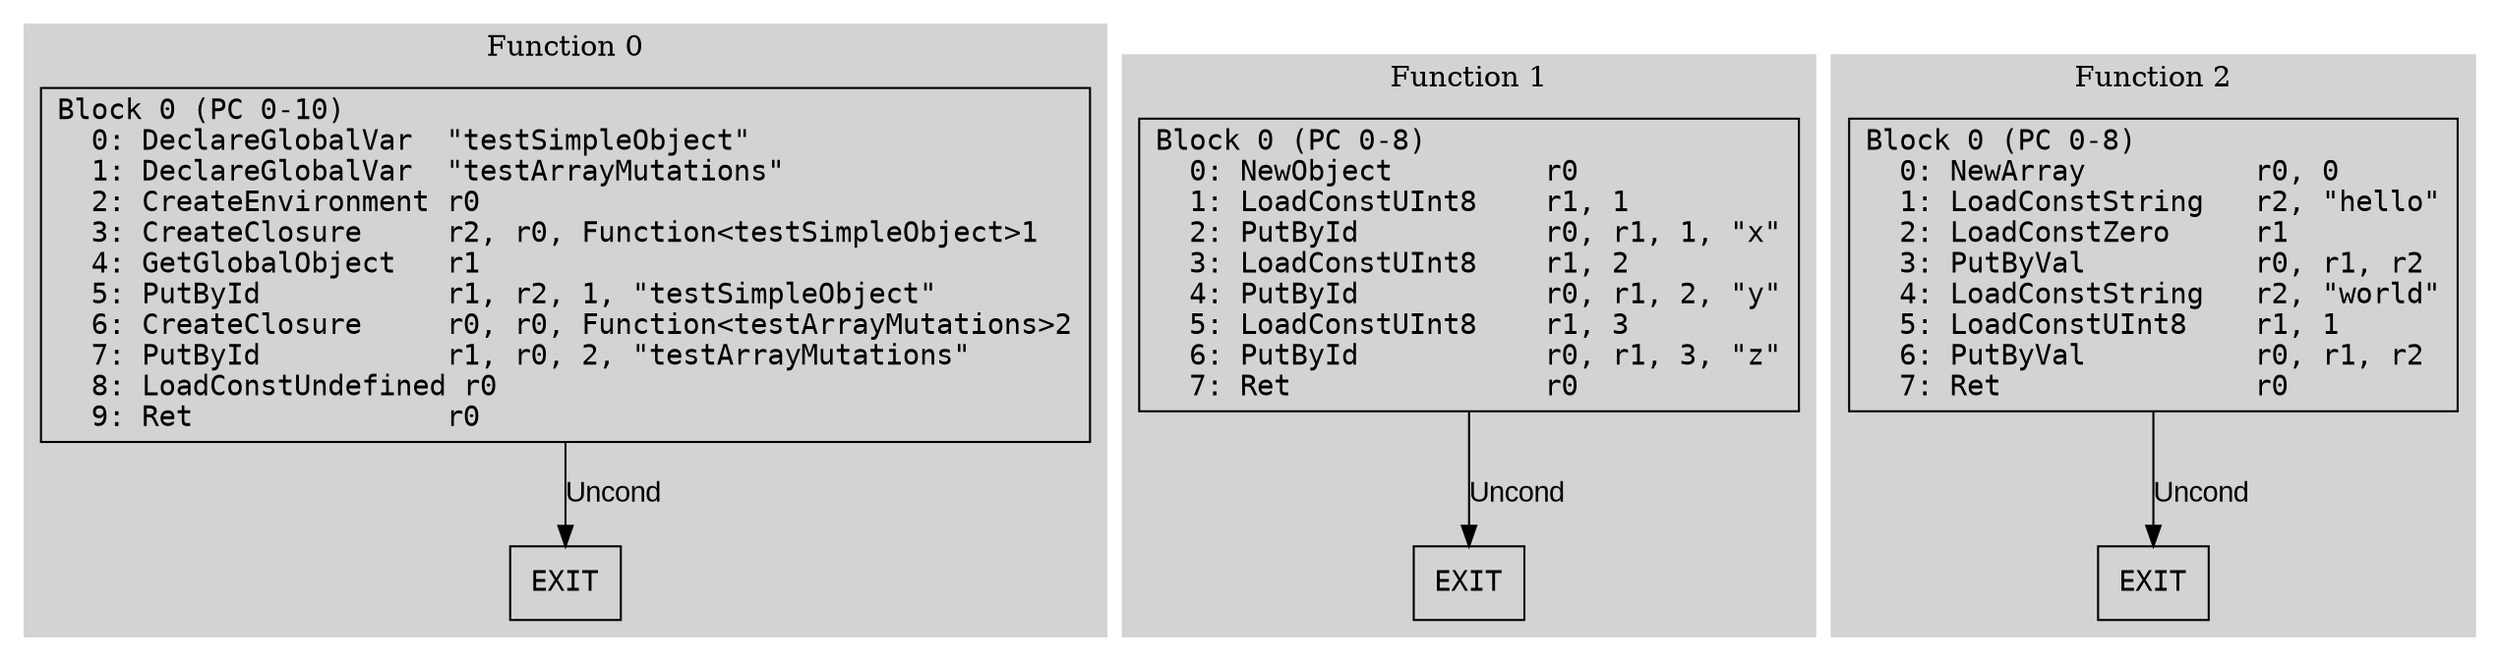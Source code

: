 // CFG analysis for simple_object_test
// Generated from data/simple_object_test.hbc

digraph {
  rankdir=TB;
  node [shape=box, fontname="monospace"];

  subgraph cluster_function_0 {
    label = "Function 0";
    style = filled;
    color = lightgrey;

    edge [fontname="Arial"];

    f0_n0 [ label = "Block 0 (PC 0-10)\l  0: DeclareGlobalVar  \"testSimpleObject\"\l  1: DeclareGlobalVar  \"testArrayMutations\"\l  2: CreateEnvironment r0\l  3: CreateClosure     r2, r0, Function<testSimpleObject>1\l  4: GetGlobalObject   r1\l  5: PutById           r1, r2, 1, \"testSimpleObject\"\l  6: CreateClosure     r0, r0, Function<testArrayMutations>2\l  7: PutById           r1, r0, 2, \"testArrayMutations\"\l  8: LoadConstUndefined r0\l  9: Ret               r0\l" ]
    f0_n1 [ label = "EXIT" ]

    f0_n0 -> f0_n1 [label="Uncond"]
  }

  subgraph cluster_function_1 {
    label = "Function 1";
    style = filled;
    color = lightgrey;

    edge [fontname="Arial"];

    f1_n0 [ label = "Block 0 (PC 0-8)\l  0: NewObject         r0\l  1: LoadConstUInt8    r1, 1\l  2: PutById           r0, r1, 1, \"x\"\l  3: LoadConstUInt8    r1, 2\l  4: PutById           r0, r1, 2, \"y\"\l  5: LoadConstUInt8    r1, 3\l  6: PutById           r0, r1, 3, \"z\"\l  7: Ret               r0\l" ]
    f1_n1 [ label = "EXIT" ]

    f1_n0 -> f1_n1 [label="Uncond"]
  }

  subgraph cluster_function_2 {
    label = "Function 2";
    style = filled;
    color = lightgrey;

    edge [fontname="Arial"];

    f2_n0 [ label = "Block 0 (PC 0-8)\l  0: NewArray          r0, 0\l  1: LoadConstString   r2, \"hello\"\l  2: LoadConstZero     r1\l  3: PutByVal          r0, r1, r2\l  4: LoadConstString   r2, \"world\"\l  5: LoadConstUInt8    r1, 1\l  6: PutByVal          r0, r1, r2\l  7: Ret               r0\l" ]
    f2_n1 [ label = "EXIT" ]

    f2_n0 -> f2_n1 [label="Uncond"]
  }

}
